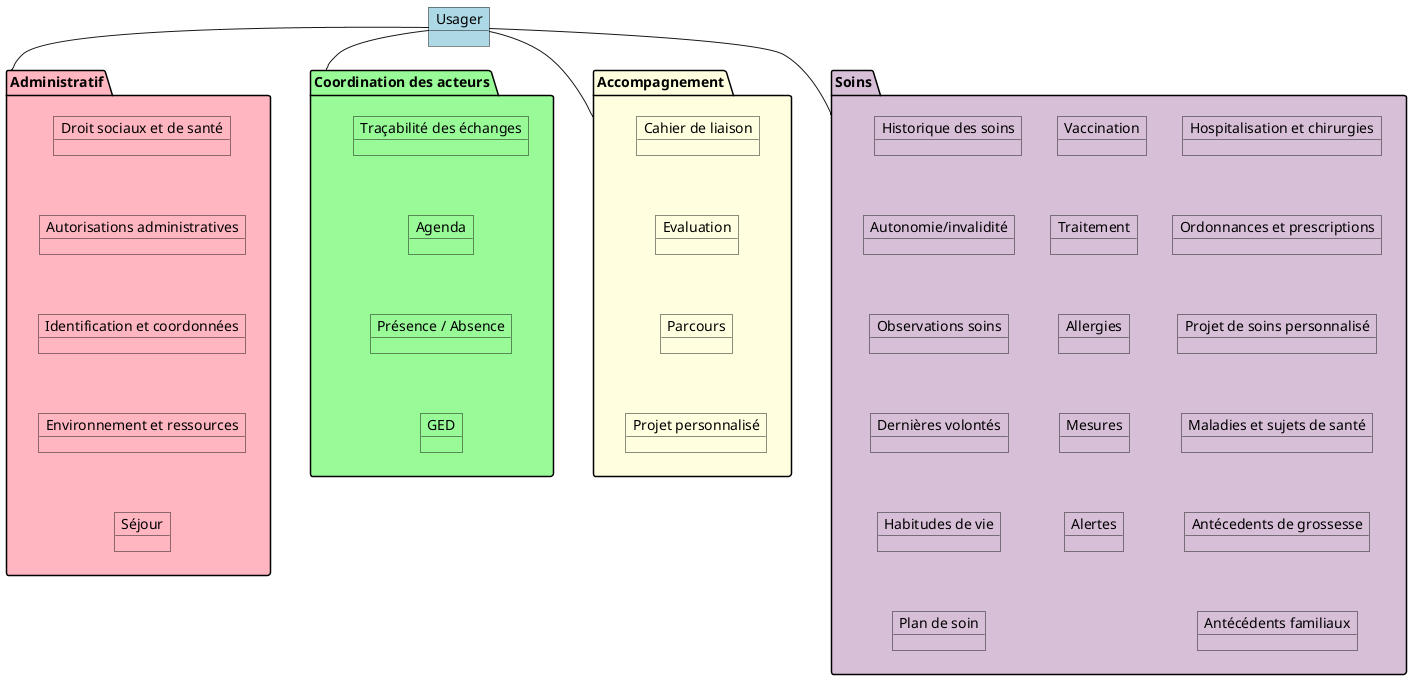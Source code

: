 @startuml

object Usager #LightBlue

package Administratif as Admin #LightPink {
  object "Droit sociaux et de santé" as droit #LightPink
  object "Autorisations administratives" as autorisation #LightPink
  object "Identification et coordonnées" as id #LightPink
  object "Environnement et ressources" as env #LightPink
  object "Séjour" as sejour #LightPink
}

droit -[hidden]- autorisation
autorisation -[hidden]- id
id -[hidden]- env
env -[hidden]- sejour


package "Coordination des acteurs" as Coord #PaleGreen {
  object "Traçabilité des échanges" as traca #PaleGreen
  object "Agenda" as agenda #PaleGreen
  object "Présence / Absence" as pres #PaleGreen
  object "GED" as ged #PaleGreen
}

traca -[hidden]- agenda
agenda -[hidden]- pres
pres -[hidden]- ged


package "Accompagnement" as Acc #LightYellow {
  object "Cahier de liaison" as cahier #LightYellow
  object "Evaluation" as eval #LightYellow
  object "Parcours" as parc #LightYellow
  object "Projet personnalisé" as projP #LightYellow
}

cahier -[hidden]- eval
eval -[hidden]- parc
parc -[hidden]- projP


package "Soins" as Soin #Thistle {
  object "Maladies et sujets de santé" as mal #Thistle 
  object "Autonomie/invalidité" as autonomie #Thistle
  object "Antécedents de grossesse" as antG #Thistle
  object "Traitement" as trait #Thistle
  object "Hospitalisation et chirurgies" as hospi #Thistle
  object "Antécédents familiaux" as antF #Thistle
  object "Vaccination" as vac #Thistle
  object "Mesures" as mes #Thistle
  object "Habitudes de vie" as hab #Thistle
  object "Dernières volontés" as vol #Thistle
  object "Historique des soins" as histo #Thistle
  object "Ordonnances et prescriptions" as ord #Thistle
  object "Projet de soins personnalisé" as projS #Thistle
  object "Plan de soin" as plan #Thistle
  object "Alertes" as alerte #Thistle
  object "Allergies" as allergie #Thistle
  object "Observations soins" as obs #Thistle

}

hospi -[hidden]- ord
ord -[hidden]- projS
projS -[hidden]- mal
mal -[hidden]- antG
antG -[hidden]- antF

histo -[hidden]- autonomie
autonomie -[hidden]- obs
obs -[hidden]- vol
vol -[hidden]- hab
hab -[hidden]- plan

vac -[hidden]- trait
trait-[hidden]- allergie
allergie -[hidden]- mes
mes -[hidden]- alerte


Usager -- Admin
Usager -- Coord
Usager -- Acc
Usager -- Soin

@enduml